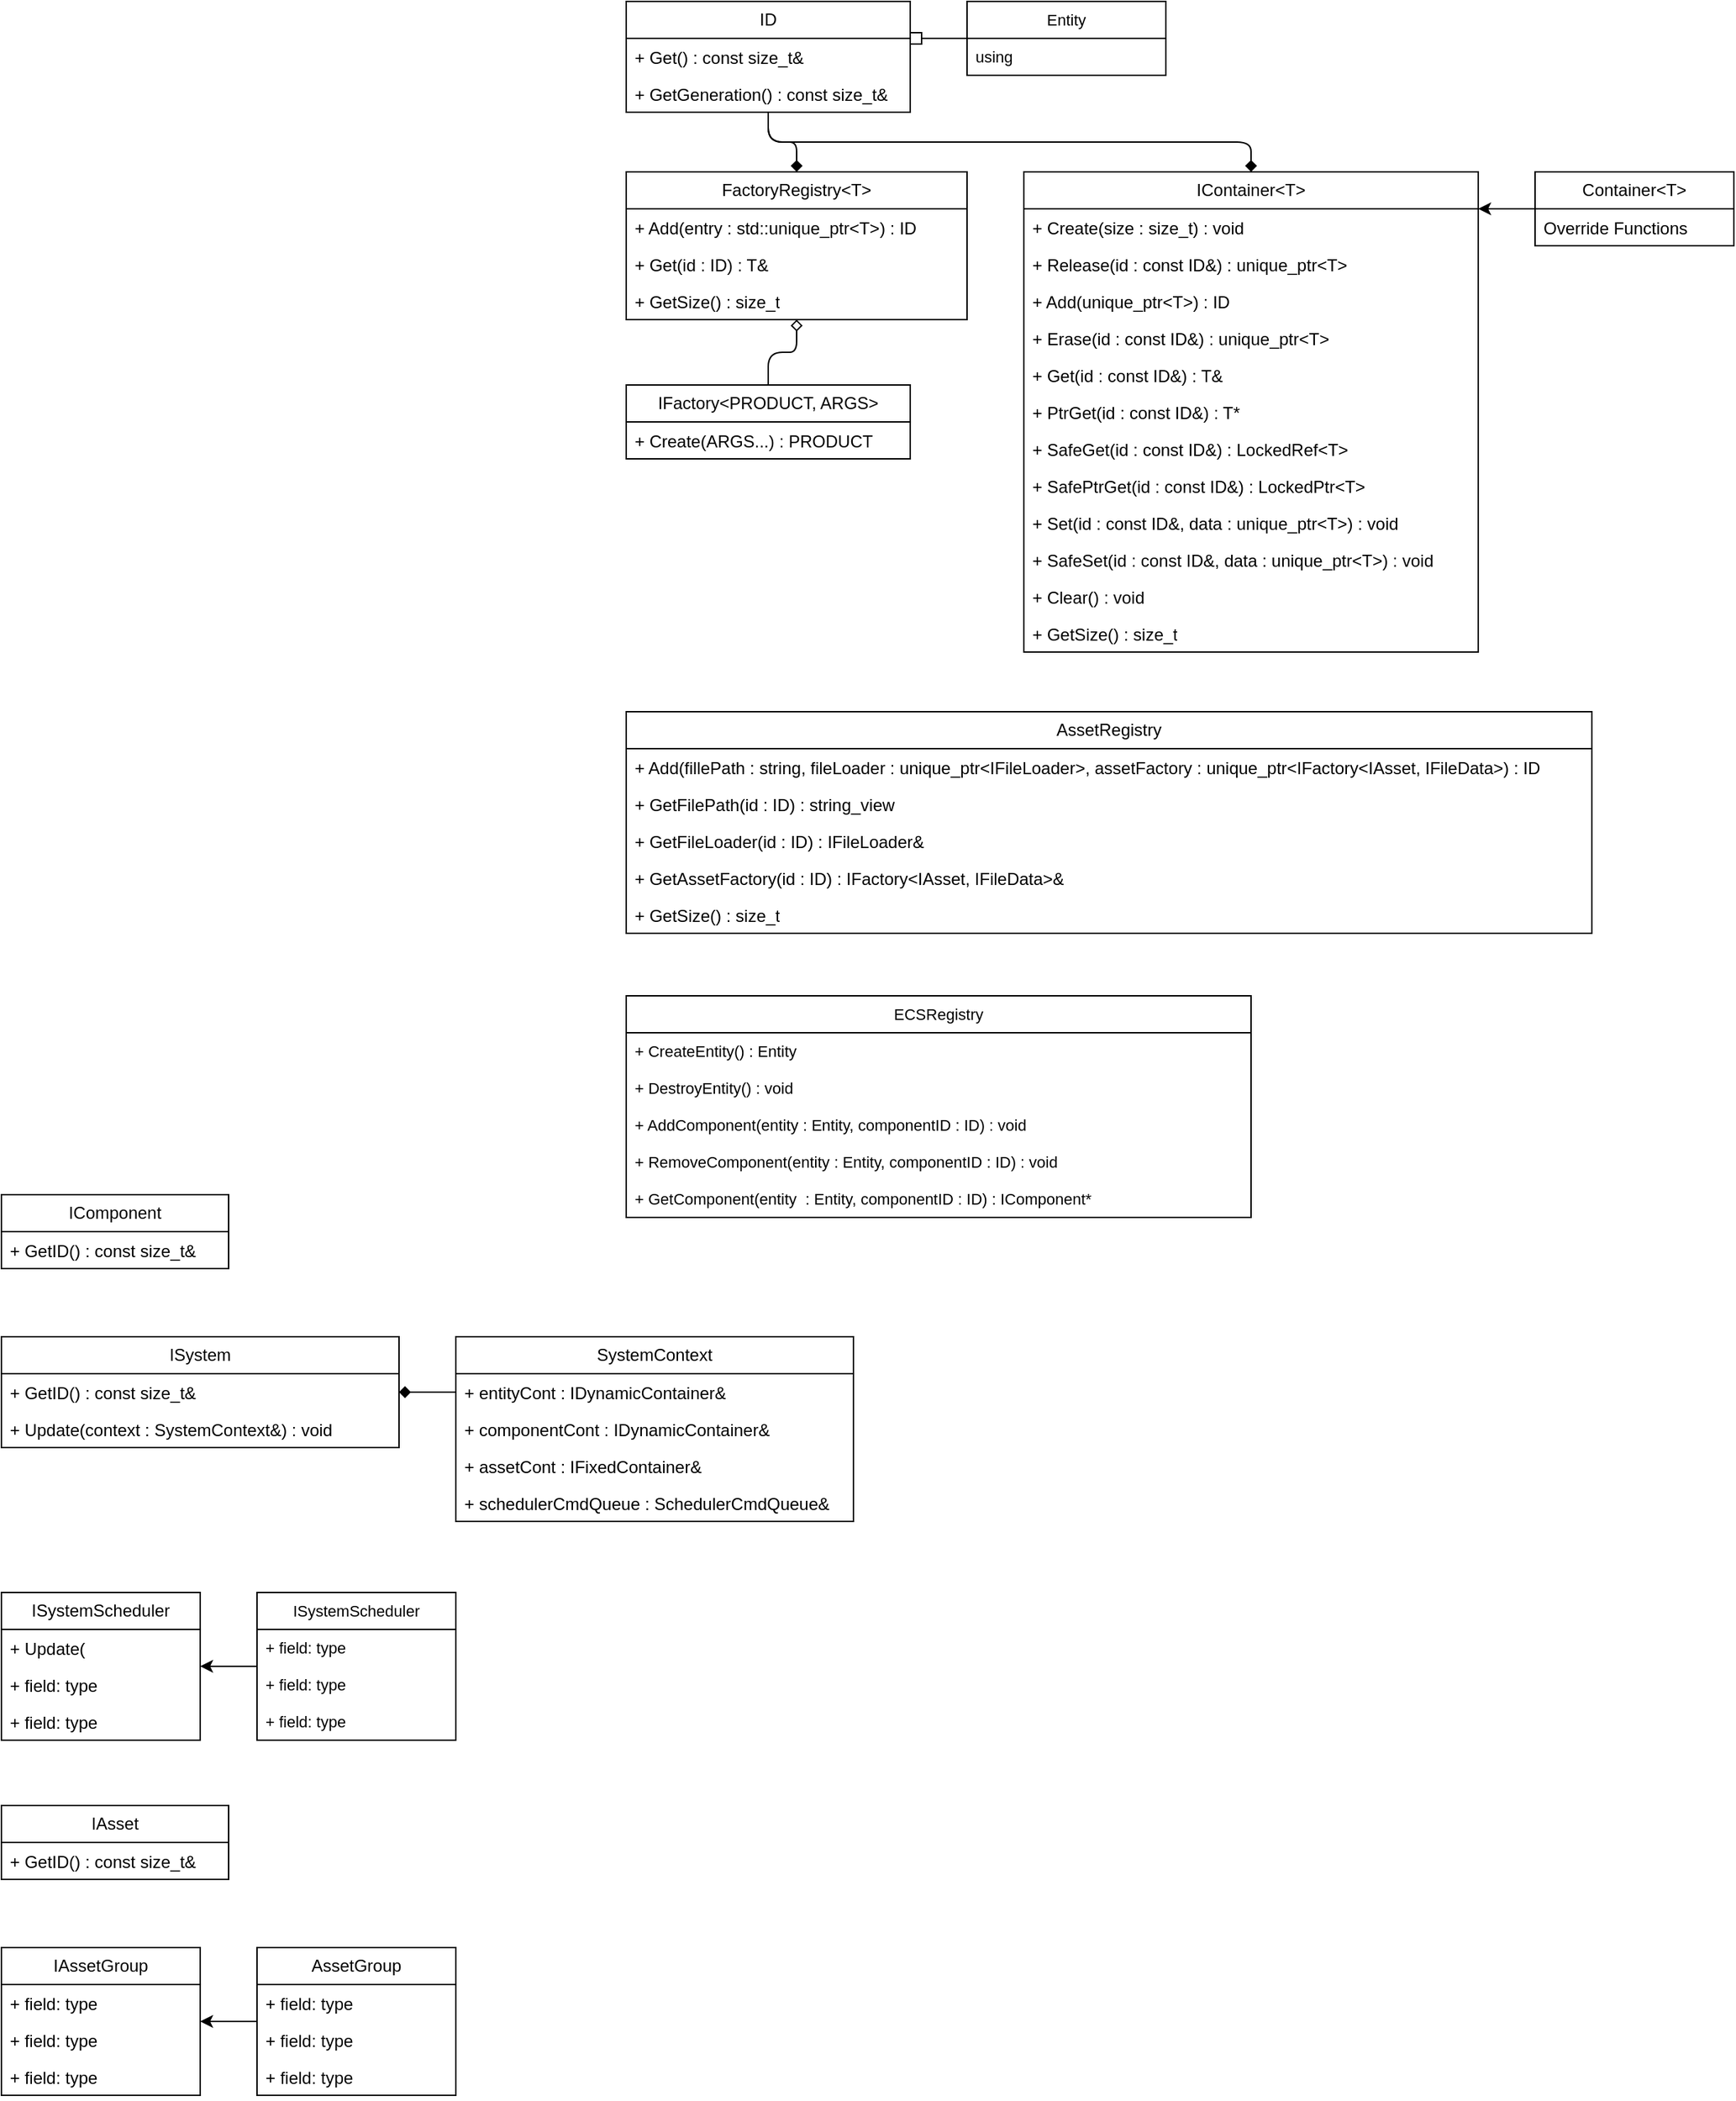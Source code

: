 ﻿<mxfile>
    <diagram id="rqhNHVHxu7mQpFLzxAB8" name="Relationships">
        <mxGraphModel dx="1114" dy="1445" grid="1" gridSize="10" guides="1" tooltips="1" connect="1" arrows="1" fold="1" page="0" pageScale="1" pageWidth="827" pageHeight="1169" math="0" shadow="0">
            <root>
                <mxCell id="0"/>
                <mxCell id="1" parent="0"/>
                <mxCell id="2" value="FactoryRegistry&amp;lt;T&amp;gt;" style="swimlane;fontStyle=0;childLayout=stackLayout;horizontal=1;startSize=26;fillColor=none;horizontalStack=0;resizeParent=1;resizeParentMax=0;resizeLast=0;collapsible=1;marginBottom=0;whiteSpace=wrap;html=1;" parent="1" vertex="1">
                    <mxGeometry x="520" y="-360" width="240" height="104" as="geometry"/>
                </mxCell>
                <mxCell id="4" value="+ Add(entry : std::unique_ptr&amp;lt;T&amp;gt;) : ID" style="text;strokeColor=none;fillColor=none;align=left;verticalAlign=top;spacingLeft=4;spacingRight=4;overflow=hidden;rotatable=0;points=[[0,0.5],[1,0.5]];portConstraint=eastwest;whiteSpace=wrap;html=1;" parent="2" vertex="1">
                    <mxGeometry y="26" width="240" height="26" as="geometry"/>
                </mxCell>
                <mxCell id="5" value="+ Get(id : ID) : T&amp;amp;" style="text;strokeColor=none;fillColor=none;align=left;verticalAlign=top;spacingLeft=4;spacingRight=4;overflow=hidden;rotatable=0;points=[[0,0.5],[1,0.5]];portConstraint=eastwest;whiteSpace=wrap;html=1;" parent="2" vertex="1">
                    <mxGeometry y="52" width="240" height="26" as="geometry"/>
                </mxCell>
                <mxCell id="55" value="+ GetSize() : size_t" style="text;strokeColor=none;fillColor=none;align=left;verticalAlign=top;spacingLeft=4;spacingRight=4;overflow=hidden;rotatable=0;points=[[0,0.5],[1,0.5]];portConstraint=eastwest;whiteSpace=wrap;html=1;" parent="2" vertex="1">
                    <mxGeometry y="78" width="240" height="26" as="geometry"/>
                </mxCell>
                <mxCell id="7" value="ISystemScheduler" style="swimlane;fontStyle=0;childLayout=stackLayout;horizontal=1;startSize=26;fillColor=none;horizontalStack=0;resizeParent=1;resizeParentMax=0;resizeLast=0;collapsible=1;marginBottom=0;whiteSpace=wrap;html=1;" parent="1" vertex="1">
                    <mxGeometry x="80" y="640" width="140" height="104" as="geometry"/>
                </mxCell>
                <mxCell id="8" value="+ Update(" style="text;strokeColor=none;fillColor=none;align=left;verticalAlign=top;spacingLeft=4;spacingRight=4;overflow=hidden;rotatable=0;points=[[0,0.5],[1,0.5]];portConstraint=eastwest;whiteSpace=wrap;html=1;" parent="7" vertex="1">
                    <mxGeometry y="26" width="140" height="26" as="geometry"/>
                </mxCell>
                <mxCell id="9" value="+ field: type" style="text;strokeColor=none;fillColor=none;align=left;verticalAlign=top;spacingLeft=4;spacingRight=4;overflow=hidden;rotatable=0;points=[[0,0.5],[1,0.5]];portConstraint=eastwest;whiteSpace=wrap;html=1;" parent="7" vertex="1">
                    <mxGeometry y="52" width="140" height="26" as="geometry"/>
                </mxCell>
                <mxCell id="10" value="+ field: type" style="text;strokeColor=none;fillColor=none;align=left;verticalAlign=top;spacingLeft=4;spacingRight=4;overflow=hidden;rotatable=0;points=[[0,0.5],[1,0.5]];portConstraint=eastwest;whiteSpace=wrap;html=1;" parent="7" vertex="1">
                    <mxGeometry y="78" width="140" height="26" as="geometry"/>
                </mxCell>
                <mxCell id="11" value="ISystem" style="swimlane;fontStyle=0;childLayout=stackLayout;horizontal=1;startSize=26;fillColor=none;horizontalStack=0;resizeParent=1;resizeParentMax=0;resizeLast=0;collapsible=1;marginBottom=0;whiteSpace=wrap;html=1;" parent="1" vertex="1">
                    <mxGeometry x="80" y="460" width="280" height="78" as="geometry"/>
                </mxCell>
                <mxCell id="12" value="+ GetID() : const size_t&amp;amp;" style="text;strokeColor=none;fillColor=none;align=left;verticalAlign=top;spacingLeft=4;spacingRight=4;overflow=hidden;rotatable=0;points=[[0,0.5],[1,0.5]];portConstraint=eastwest;whiteSpace=wrap;html=1;" parent="11" vertex="1">
                    <mxGeometry y="26" width="280" height="26" as="geometry"/>
                </mxCell>
                <mxCell id="14" value="+ Update(context : SystemContext&amp;amp;) : void" style="text;strokeColor=none;fillColor=none;align=left;verticalAlign=top;spacingLeft=4;spacingRight=4;overflow=hidden;rotatable=0;points=[[0,0.5],[1,0.5]];portConstraint=eastwest;whiteSpace=wrap;html=1;" parent="11" vertex="1">
                    <mxGeometry y="52" width="280" height="26" as="geometry"/>
                </mxCell>
                <mxCell id="19" value="IComponent" style="swimlane;fontStyle=0;childLayout=stackLayout;horizontal=1;startSize=26;fillColor=none;horizontalStack=0;resizeParent=1;resizeParentMax=0;resizeLast=0;collapsible=1;marginBottom=0;whiteSpace=wrap;html=1;" parent="1" vertex="1">
                    <mxGeometry x="80" y="360" width="160" height="52" as="geometry"/>
                </mxCell>
                <mxCell id="20" value="+ GetID() : const size_t&amp;amp;" style="text;strokeColor=none;fillColor=none;align=left;verticalAlign=top;spacingLeft=4;spacingRight=4;overflow=hidden;rotatable=0;points=[[0,0.5],[1,0.5]];portConstraint=eastwest;whiteSpace=wrap;html=1;" parent="19" vertex="1">
                    <mxGeometry y="26" width="160" height="26" as="geometry"/>
                </mxCell>
                <mxCell id="_G6ognDpRzYu16GwKHiT-56" style="edgeStyle=elbowEdgeStyle;shape=connector;rounded=1;elbow=vertical;html=1;strokeColor=default;align=center;verticalAlign=middle;fontFamily=Helvetica;fontSize=11;fontColor=default;labelBackgroundColor=default;endArrow=diamond;endFill=0;" parent="1" source="23" target="2" edge="1">
                    <mxGeometry relative="1" as="geometry"/>
                </mxCell>
                <mxCell id="23" value="IFactory&amp;lt;PRODUCT, ARGS&amp;gt;" style="swimlane;fontStyle=0;childLayout=stackLayout;horizontal=1;startSize=26;fillColor=none;horizontalStack=0;resizeParent=1;resizeParentMax=0;resizeLast=0;collapsible=1;marginBottom=0;whiteSpace=wrap;html=1;" parent="1" vertex="1">
                    <mxGeometry x="520" y="-210" width="200" height="52" as="geometry"/>
                </mxCell>
                <mxCell id="24" value="+ Create(ARGS...) : PRODUCT" style="text;strokeColor=none;fillColor=none;align=left;verticalAlign=top;spacingLeft=4;spacingRight=4;overflow=hidden;rotatable=0;points=[[0,0.5],[1,0.5]];portConstraint=eastwest;whiteSpace=wrap;html=1;" parent="23" vertex="1">
                    <mxGeometry y="26" width="200" height="26" as="geometry"/>
                </mxCell>
                <mxCell id="43" value="IAsset" style="swimlane;fontStyle=0;childLayout=stackLayout;horizontal=1;startSize=26;fillColor=none;horizontalStack=0;resizeParent=1;resizeParentMax=0;resizeLast=0;collapsible=1;marginBottom=0;whiteSpace=wrap;html=1;" parent="1" vertex="1">
                    <mxGeometry x="80" y="790" width="160" height="52" as="geometry"/>
                </mxCell>
                <mxCell id="46" value="+ GetID() : const size_t&amp;amp;" style="text;strokeColor=none;fillColor=none;align=left;verticalAlign=top;spacingLeft=4;spacingRight=4;overflow=hidden;rotatable=0;points=[[0,0.5],[1,0.5]];portConstraint=eastwest;whiteSpace=wrap;html=1;" parent="43" vertex="1">
                    <mxGeometry y="26" width="160" height="26" as="geometry"/>
                </mxCell>
                <mxCell id="_G6ognDpRzYu16GwKHiT-75" style="edgeStyle=elbowEdgeStyle;shape=connector;rounded=1;elbow=vertical;html=1;strokeColor=default;align=center;verticalAlign=middle;fontFamily=Helvetica;fontSize=11;fontColor=default;labelBackgroundColor=default;endArrow=classic;endFill=1;" parent="1" source="47" target="_G6ognDpRzYu16GwKHiT-69" edge="1">
                    <mxGeometry relative="1" as="geometry"/>
                </mxCell>
                <mxCell id="47" value="AssetGroup" style="swimlane;fontStyle=0;childLayout=stackLayout;horizontal=1;startSize=26;fillColor=none;horizontalStack=0;resizeParent=1;resizeParentMax=0;resizeLast=0;collapsible=1;marginBottom=0;whiteSpace=wrap;html=1;" parent="1" vertex="1">
                    <mxGeometry x="260" y="890" width="140" height="104" as="geometry"/>
                </mxCell>
                <mxCell id="48" value="+ field: type" style="text;strokeColor=none;fillColor=none;align=left;verticalAlign=top;spacingLeft=4;spacingRight=4;overflow=hidden;rotatable=0;points=[[0,0.5],[1,0.5]];portConstraint=eastwest;whiteSpace=wrap;html=1;" parent="47" vertex="1">
                    <mxGeometry y="26" width="140" height="26" as="geometry"/>
                </mxCell>
                <mxCell id="49" value="+ field: type" style="text;strokeColor=none;fillColor=none;align=left;verticalAlign=top;spacingLeft=4;spacingRight=4;overflow=hidden;rotatable=0;points=[[0,0.5],[1,0.5]];portConstraint=eastwest;whiteSpace=wrap;html=1;" parent="47" vertex="1">
                    <mxGeometry y="52" width="140" height="26" as="geometry"/>
                </mxCell>
                <mxCell id="50" value="+ field: type" style="text;strokeColor=none;fillColor=none;align=left;verticalAlign=top;spacingLeft=4;spacingRight=4;overflow=hidden;rotatable=0;points=[[0,0.5],[1,0.5]];portConstraint=eastwest;whiteSpace=wrap;html=1;" parent="47" vertex="1">
                    <mxGeometry y="78" width="140" height="26" as="geometry"/>
                </mxCell>
                <mxCell id="L9fzZ782v0B9ujaJPwqR-56" style="edgeStyle=elbowEdgeStyle;html=1;endArrow=diamond;endFill=1;elbow=vertical;" parent="1" source="56" target="L9fzZ782v0B9ujaJPwqR-86" edge="1">
                    <mxGeometry relative="1" as="geometry">
                        <mxPoint x="590" y="-376" as="sourcePoint"/>
                    </mxGeometry>
                </mxCell>
                <mxCell id="_G6ognDpRzYu16GwKHiT-57" style="edgeStyle=elbowEdgeStyle;shape=connector;rounded=1;elbow=vertical;html=1;strokeColor=default;align=center;verticalAlign=middle;fontFamily=Helvetica;fontSize=11;fontColor=default;labelBackgroundColor=default;endArrow=diamond;endFill=1;" parent="1" source="56" target="2" edge="1">
                    <mxGeometry relative="1" as="geometry">
                        <mxPoint x="520" y="-428" as="sourcePoint"/>
                    </mxGeometry>
                </mxCell>
                <mxCell id="L9fzZ782v0B9ujaJPwqR-86" value="IContainer&amp;lt;T&amp;gt;" style="swimlane;fontStyle=0;childLayout=stackLayout;horizontal=1;startSize=26;fillColor=none;horizontalStack=0;resizeParent=1;resizeParentMax=0;resizeLast=0;collapsible=1;marginBottom=0;whiteSpace=wrap;html=1;" parent="1" vertex="1">
                    <mxGeometry x="800" y="-360" width="320" height="338" as="geometry"/>
                </mxCell>
                <mxCell id="L9fzZ782v0B9ujaJPwqR-87" value="+ Create(size : size_t) : void" style="text;strokeColor=none;fillColor=none;align=left;verticalAlign=top;spacingLeft=4;spacingRight=4;overflow=hidden;rotatable=0;points=[[0,0.5],[1,0.5]];portConstraint=eastwest;whiteSpace=wrap;html=1;" parent="L9fzZ782v0B9ujaJPwqR-86" vertex="1">
                    <mxGeometry y="26" width="320" height="26" as="geometry"/>
                </mxCell>
                <mxCell id="72" value="+ Release(id : const ID&amp;amp;) : unique_ptr&amp;lt;T&amp;gt;" style="text;strokeColor=none;fillColor=none;align=left;verticalAlign=top;spacingLeft=4;spacingRight=4;overflow=hidden;rotatable=0;points=[[0,0.5],[1,0.5]];portConstraint=eastwest;whiteSpace=wrap;html=1;" parent="L9fzZ782v0B9ujaJPwqR-86" vertex="1">
                    <mxGeometry y="52" width="320" height="26" as="geometry"/>
                </mxCell>
                <mxCell id="119" value="+ Add(unique_ptr&amp;lt;T&amp;gt;) : ID" style="text;strokeColor=none;fillColor=none;align=left;verticalAlign=top;spacingLeft=4;spacingRight=4;overflow=hidden;rotatable=0;points=[[0,0.5],[1,0.5]];portConstraint=eastwest;whiteSpace=wrap;html=1;" vertex="1" parent="L9fzZ782v0B9ujaJPwqR-86">
                    <mxGeometry y="78" width="320" height="26" as="geometry"/>
                </mxCell>
                <mxCell id="120" value="+ Erase(id : const ID&amp;amp;) : unique_ptr&amp;lt;T&amp;gt;" style="text;strokeColor=none;fillColor=none;align=left;verticalAlign=top;spacingLeft=4;spacingRight=4;overflow=hidden;rotatable=0;points=[[0,0.5],[1,0.5]];portConstraint=eastwest;whiteSpace=wrap;html=1;" vertex="1" parent="L9fzZ782v0B9ujaJPwqR-86">
                    <mxGeometry y="104" width="320" height="26" as="geometry"/>
                </mxCell>
                <mxCell id="L9fzZ782v0B9ujaJPwqR-88" value="+ Get(id : const ID&amp;amp;) : T&amp;amp;" style="text;strokeColor=none;fillColor=none;align=left;verticalAlign=top;spacingLeft=4;spacingRight=4;overflow=hidden;rotatable=0;points=[[0,0.5],[1,0.5]];portConstraint=eastwest;whiteSpace=wrap;html=1;" parent="L9fzZ782v0B9ujaJPwqR-86" vertex="1">
                    <mxGeometry y="130" width="320" height="26" as="geometry"/>
                </mxCell>
                <mxCell id="L9fzZ782v0B9ujaJPwqR-89" value="+ PtrGet(id : const ID&amp;amp;) : T*" style="text;strokeColor=none;fillColor=none;align=left;verticalAlign=top;spacingLeft=4;spacingRight=4;overflow=hidden;rotatable=0;points=[[0,0.5],[1,0.5]];portConstraint=eastwest;whiteSpace=wrap;html=1;" parent="L9fzZ782v0B9ujaJPwqR-86" vertex="1">
                    <mxGeometry y="156" width="320" height="26" as="geometry"/>
                </mxCell>
                <mxCell id="68" value="+ SafeGet(id : const ID&amp;amp;) : LockedRef&amp;lt;T&amp;gt;" style="text;strokeColor=none;fillColor=none;align=left;verticalAlign=top;spacingLeft=4;spacingRight=4;overflow=hidden;rotatable=0;points=[[0,0.5],[1,0.5]];portConstraint=eastwest;whiteSpace=wrap;html=1;" parent="L9fzZ782v0B9ujaJPwqR-86" vertex="1">
                    <mxGeometry y="182" width="320" height="26" as="geometry"/>
                </mxCell>
                <mxCell id="69" value="+ SafePtrGet(id : const ID&amp;amp;) : LockedPtr&amp;lt;T&amp;gt;" style="text;strokeColor=none;fillColor=none;align=left;verticalAlign=top;spacingLeft=4;spacingRight=4;overflow=hidden;rotatable=0;points=[[0,0.5],[1,0.5]];portConstraint=eastwest;whiteSpace=wrap;html=1;" parent="L9fzZ782v0B9ujaJPwqR-86" vertex="1">
                    <mxGeometry y="208" width="320" height="26" as="geometry"/>
                </mxCell>
                <mxCell id="71" value="+ Set(id : const ID&amp;amp;, data : unique_ptr&amp;lt;T&amp;gt;) : void" style="text;strokeColor=none;fillColor=none;align=left;verticalAlign=top;spacingLeft=4;spacingRight=4;overflow=hidden;rotatable=0;points=[[0,0.5],[1,0.5]];portConstraint=eastwest;whiteSpace=wrap;html=1;" parent="L9fzZ782v0B9ujaJPwqR-86" vertex="1">
                    <mxGeometry y="234" width="320" height="26" as="geometry"/>
                </mxCell>
                <mxCell id="73" value="+ SafeSet(id : const ID&amp;amp;, data : unique_ptr&amp;lt;T&amp;gt;) : void" style="text;strokeColor=none;fillColor=none;align=left;verticalAlign=top;spacingLeft=4;spacingRight=4;overflow=hidden;rotatable=0;points=[[0,0.5],[1,0.5]];portConstraint=eastwest;whiteSpace=wrap;html=1;" parent="L9fzZ782v0B9ujaJPwqR-86" vertex="1">
                    <mxGeometry y="260" width="320" height="26" as="geometry"/>
                </mxCell>
                <mxCell id="121" value="+ Clear() : void" style="text;strokeColor=none;fillColor=none;align=left;verticalAlign=top;spacingLeft=4;spacingRight=4;overflow=hidden;rotatable=0;points=[[0,0.5],[1,0.5]];portConstraint=eastwest;whiteSpace=wrap;html=1;" vertex="1" parent="L9fzZ782v0B9ujaJPwqR-86">
                    <mxGeometry y="286" width="320" height="26" as="geometry"/>
                </mxCell>
                <mxCell id="134" value="+ GetSize() : size_t" style="text;strokeColor=none;fillColor=none;align=left;verticalAlign=top;spacingLeft=4;spacingRight=4;overflow=hidden;rotatable=0;points=[[0,0.5],[1,0.5]];portConstraint=eastwest;whiteSpace=wrap;html=1;" vertex="1" parent="L9fzZ782v0B9ujaJPwqR-86">
                    <mxGeometry y="312" width="320" height="26" as="geometry"/>
                </mxCell>
                <mxCell id="L9fzZ782v0B9ujaJPwqR-95" style="edgeStyle=elbowEdgeStyle;html=1;elbow=vertical;" parent="1" source="L9fzZ782v0B9ujaJPwqR-96" target="L9fzZ782v0B9ujaJPwqR-86" edge="1">
                    <mxGeometry relative="1" as="geometry"/>
                </mxCell>
                <mxCell id="L9fzZ782v0B9ujaJPwqR-96" value="Container&amp;lt;T&amp;gt;" style="swimlane;fontStyle=0;childLayout=stackLayout;horizontal=1;startSize=26;fillColor=none;horizontalStack=0;resizeParent=1;resizeParentMax=0;resizeLast=0;collapsible=1;marginBottom=0;whiteSpace=wrap;html=1;" parent="1" vertex="1">
                    <mxGeometry x="1160" y="-360" width="140" height="52" as="geometry"/>
                </mxCell>
                <mxCell id="L9fzZ782v0B9ujaJPwqR-97" value="Override Functions" style="text;strokeColor=none;fillColor=none;align=left;verticalAlign=top;spacingLeft=4;spacingRight=4;overflow=hidden;rotatable=0;points=[[0,0.5],[1,0.5]];portConstraint=eastwest;whiteSpace=wrap;html=1;" parent="L9fzZ782v0B9ujaJPwqR-96" vertex="1">
                    <mxGeometry y="26" width="140" height="26" as="geometry"/>
                </mxCell>
                <mxCell id="_G6ognDpRzYu16GwKHiT-68" style="edgeStyle=elbowEdgeStyle;shape=connector;rounded=1;elbow=vertical;html=1;strokeColor=default;align=center;verticalAlign=middle;fontFamily=Helvetica;fontSize=11;fontColor=default;labelBackgroundColor=default;endArrow=classic;endFill=1;" parent="1" source="_G6ognDpRzYu16GwKHiT-64" target="7" edge="1">
                    <mxGeometry relative="1" as="geometry"/>
                </mxCell>
                <mxCell id="_G6ognDpRzYu16GwKHiT-64" value="ISystemScheduler" style="swimlane;fontStyle=0;childLayout=stackLayout;horizontal=1;startSize=26;fillColor=none;horizontalStack=0;resizeParent=1;resizeParentMax=0;resizeLast=0;collapsible=1;marginBottom=0;whiteSpace=wrap;html=1;fontFamily=Helvetica;fontSize=11;fontColor=default;labelBackgroundColor=default;" parent="1" vertex="1">
                    <mxGeometry x="260" y="640" width="140" height="104" as="geometry"/>
                </mxCell>
                <mxCell id="_G6ognDpRzYu16GwKHiT-65" value="+ field: type" style="text;strokeColor=none;fillColor=none;align=left;verticalAlign=top;spacingLeft=4;spacingRight=4;overflow=hidden;rotatable=0;points=[[0,0.5],[1,0.5]];portConstraint=eastwest;whiteSpace=wrap;html=1;fontFamily=Helvetica;fontSize=11;fontColor=default;labelBackgroundColor=default;" parent="_G6ognDpRzYu16GwKHiT-64" vertex="1">
                    <mxGeometry y="26" width="140" height="26" as="geometry"/>
                </mxCell>
                <mxCell id="_G6ognDpRzYu16GwKHiT-66" value="+ field: type" style="text;strokeColor=none;fillColor=none;align=left;verticalAlign=top;spacingLeft=4;spacingRight=4;overflow=hidden;rotatable=0;points=[[0,0.5],[1,0.5]];portConstraint=eastwest;whiteSpace=wrap;html=1;fontFamily=Helvetica;fontSize=11;fontColor=default;labelBackgroundColor=default;" parent="_G6ognDpRzYu16GwKHiT-64" vertex="1">
                    <mxGeometry y="52" width="140" height="26" as="geometry"/>
                </mxCell>
                <mxCell id="_G6ognDpRzYu16GwKHiT-67" value="+ field: type" style="text;strokeColor=none;fillColor=none;align=left;verticalAlign=top;spacingLeft=4;spacingRight=4;overflow=hidden;rotatable=0;points=[[0,0.5],[1,0.5]];portConstraint=eastwest;whiteSpace=wrap;html=1;fontFamily=Helvetica;fontSize=11;fontColor=default;labelBackgroundColor=default;" parent="_G6ognDpRzYu16GwKHiT-64" vertex="1">
                    <mxGeometry y="78" width="140" height="26" as="geometry"/>
                </mxCell>
                <mxCell id="_G6ognDpRzYu16GwKHiT-69" value="IAssetGroup" style="swimlane;fontStyle=0;childLayout=stackLayout;horizontal=1;startSize=26;fillColor=none;horizontalStack=0;resizeParent=1;resizeParentMax=0;resizeLast=0;collapsible=1;marginBottom=0;whiteSpace=wrap;html=1;" parent="1" vertex="1">
                    <mxGeometry x="80" y="890" width="140" height="104" as="geometry"/>
                </mxCell>
                <mxCell id="_G6ognDpRzYu16GwKHiT-70" value="+ field: type" style="text;strokeColor=none;fillColor=none;align=left;verticalAlign=top;spacingLeft=4;spacingRight=4;overflow=hidden;rotatable=0;points=[[0,0.5],[1,0.5]];portConstraint=eastwest;whiteSpace=wrap;html=1;" parent="_G6ognDpRzYu16GwKHiT-69" vertex="1">
                    <mxGeometry y="26" width="140" height="26" as="geometry"/>
                </mxCell>
                <mxCell id="_G6ognDpRzYu16GwKHiT-71" value="+ field: type" style="text;strokeColor=none;fillColor=none;align=left;verticalAlign=top;spacingLeft=4;spacingRight=4;overflow=hidden;rotatable=0;points=[[0,0.5],[1,0.5]];portConstraint=eastwest;whiteSpace=wrap;html=1;" parent="_G6ognDpRzYu16GwKHiT-69" vertex="1">
                    <mxGeometry y="52" width="140" height="26" as="geometry"/>
                </mxCell>
                <mxCell id="_G6ognDpRzYu16GwKHiT-72" value="+ field: type" style="text;strokeColor=none;fillColor=none;align=left;verticalAlign=top;spacingLeft=4;spacingRight=4;overflow=hidden;rotatable=0;points=[[0,0.5],[1,0.5]];portConstraint=eastwest;whiteSpace=wrap;html=1;" parent="_G6ognDpRzYu16GwKHiT-69" vertex="1">
                    <mxGeometry y="78" width="140" height="26" as="geometry"/>
                </mxCell>
                <mxCell id="56" value="ID" style="swimlane;fontStyle=0;childLayout=stackLayout;horizontal=1;startSize=26;fillColor=none;horizontalStack=0;resizeParent=1;resizeParentMax=0;resizeLast=0;collapsible=1;marginBottom=0;whiteSpace=wrap;html=1;" parent="1" vertex="1">
                    <mxGeometry x="520" y="-480" width="200" height="78" as="geometry"/>
                </mxCell>
                <mxCell id="57" value="+ Get() : const size_t&amp;amp;" style="text;strokeColor=none;fillColor=none;align=left;verticalAlign=top;spacingLeft=4;spacingRight=4;overflow=hidden;rotatable=0;points=[[0,0.5],[1,0.5]];portConstraint=eastwest;whiteSpace=wrap;html=1;" parent="56" vertex="1">
                    <mxGeometry y="26" width="200" height="26" as="geometry"/>
                </mxCell>
                <mxCell id="116" value="+ GetGeneration() : const size_t&amp;amp;" style="text;strokeColor=none;fillColor=none;align=left;verticalAlign=top;spacingLeft=4;spacingRight=4;overflow=hidden;rotatable=0;points=[[0,0.5],[1,0.5]];portConstraint=eastwest;whiteSpace=wrap;html=1;" vertex="1" parent="56">
                    <mxGeometry y="52" width="200" height="26" as="geometry"/>
                </mxCell>
                <mxCell id="97" style="edgeStyle=elbowEdgeStyle;html=1;elbow=vertical;endArrow=diamond;endFill=1;" parent="1" source="92" target="11" edge="1">
                    <mxGeometry relative="1" as="geometry"/>
                </mxCell>
                <mxCell id="92" value="SystemContext" style="swimlane;fontStyle=0;childLayout=stackLayout;horizontal=1;startSize=26;fillColor=none;horizontalStack=0;resizeParent=1;resizeParentMax=0;resizeLast=0;collapsible=1;marginBottom=0;whiteSpace=wrap;html=1;" parent="1" vertex="1">
                    <mxGeometry x="400" y="460" width="280" height="130" as="geometry"/>
                </mxCell>
                <mxCell id="93" value="+ entityCont : IDynamicContainer&amp;amp;" style="text;strokeColor=none;fillColor=none;align=left;verticalAlign=top;spacingLeft=4;spacingRight=4;overflow=hidden;rotatable=0;points=[[0,0.5],[1,0.5]];portConstraint=eastwest;whiteSpace=wrap;html=1;" parent="92" vertex="1">
                    <mxGeometry y="26" width="280" height="26" as="geometry"/>
                </mxCell>
                <mxCell id="94" value="+ componentCont : IDynamicContainer&amp;amp;" style="text;strokeColor=none;fillColor=none;align=left;verticalAlign=top;spacingLeft=4;spacingRight=4;overflow=hidden;rotatable=0;points=[[0,0.5],[1,0.5]];portConstraint=eastwest;whiteSpace=wrap;html=1;" parent="92" vertex="1">
                    <mxGeometry y="52" width="280" height="26" as="geometry"/>
                </mxCell>
                <mxCell id="95" value="+ assetCont : IFixedContainer&amp;amp;" style="text;strokeColor=none;fillColor=none;align=left;verticalAlign=top;spacingLeft=4;spacingRight=4;overflow=hidden;rotatable=0;points=[[0,0.5],[1,0.5]];portConstraint=eastwest;whiteSpace=wrap;html=1;" parent="92" vertex="1">
                    <mxGeometry y="78" width="280" height="26" as="geometry"/>
                </mxCell>
                <mxCell id="96" value="+ schedulerCmdQueue : SchedulerCmdQueue&amp;amp;" style="text;strokeColor=none;fillColor=none;align=left;verticalAlign=top;spacingLeft=4;spacingRight=4;overflow=hidden;rotatable=0;points=[[0,0.5],[1,0.5]];portConstraint=eastwest;whiteSpace=wrap;html=1;" parent="92" vertex="1">
                    <mxGeometry y="104" width="280" height="26" as="geometry"/>
                </mxCell>
                <mxCell id="103" value="ECSRegistry" style="swimlane;fontStyle=0;childLayout=stackLayout;horizontal=1;startSize=26;fillColor=none;horizontalStack=0;resizeParent=1;resizeParentMax=0;resizeLast=0;collapsible=1;marginBottom=0;whiteSpace=wrap;html=1;fontFamily=Helvetica;fontSize=11;fontColor=default;labelBackgroundColor=default;" parent="1" vertex="1">
                    <mxGeometry x="520" y="220" width="440" height="156" as="geometry"/>
                </mxCell>
                <mxCell id="104" value="+ CreateEntity() : Entity" style="text;strokeColor=none;fillColor=none;align=left;verticalAlign=top;spacingLeft=4;spacingRight=4;overflow=hidden;rotatable=0;points=[[0,0.5],[1,0.5]];portConstraint=eastwest;whiteSpace=wrap;html=1;fontFamily=Helvetica;fontSize=11;fontColor=default;labelBackgroundColor=default;" parent="103" vertex="1">
                    <mxGeometry y="26" width="440" height="26" as="geometry"/>
                </mxCell>
                <mxCell id="152" value="+ DestroyEntity() : void" style="text;strokeColor=none;fillColor=none;align=left;verticalAlign=top;spacingLeft=4;spacingRight=4;overflow=hidden;rotatable=0;points=[[0,0.5],[1,0.5]];portConstraint=eastwest;whiteSpace=wrap;html=1;fontFamily=Helvetica;fontSize=11;fontColor=default;labelBackgroundColor=default;" vertex="1" parent="103">
                    <mxGeometry y="52" width="440" height="26" as="geometry"/>
                </mxCell>
                <mxCell id="105" value="+ AddComponent(entity : Entity, componentID : ID) : void" style="text;strokeColor=none;fillColor=none;align=left;verticalAlign=top;spacingLeft=4;spacingRight=4;overflow=hidden;rotatable=0;points=[[0,0.5],[1,0.5]];portConstraint=eastwest;whiteSpace=wrap;html=1;fontFamily=Helvetica;fontSize=11;fontColor=default;labelBackgroundColor=default;" parent="103" vertex="1">
                    <mxGeometry y="78" width="440" height="26" as="geometry"/>
                </mxCell>
                <mxCell id="106" value="+ RemoveComponent(entity : Entity, componentID : ID) : void" style="text;strokeColor=none;fillColor=none;align=left;verticalAlign=top;spacingLeft=4;spacingRight=4;overflow=hidden;rotatable=0;points=[[0,0.5],[1,0.5]];portConstraint=eastwest;whiteSpace=wrap;html=1;fontFamily=Helvetica;fontSize=11;fontColor=default;labelBackgroundColor=default;" parent="103" vertex="1">
                    <mxGeometry y="104" width="440" height="26" as="geometry"/>
                </mxCell>
                <mxCell id="157" value="+ GetComponent(entity&amp;nbsp; : Entity, componentID : ID) : IComponent*" style="text;strokeColor=none;fillColor=none;align=left;verticalAlign=top;spacingLeft=4;spacingRight=4;overflow=hidden;rotatable=0;points=[[0,0.5],[1,0.5]];portConstraint=eastwest;whiteSpace=wrap;html=1;fontFamily=Helvetica;fontSize=11;fontColor=default;labelBackgroundColor=default;" vertex="1" parent="103">
                    <mxGeometry y="130" width="440" height="26" as="geometry"/>
                </mxCell>
                <mxCell id="135" value="AssetRegistry" style="swimlane;fontStyle=0;childLayout=stackLayout;horizontal=1;startSize=26;fillColor=none;horizontalStack=0;resizeParent=1;resizeParentMax=0;resizeLast=0;collapsible=1;marginBottom=0;whiteSpace=wrap;html=1;" vertex="1" parent="1">
                    <mxGeometry x="520" y="20" width="680" height="156" as="geometry"/>
                </mxCell>
                <mxCell id="136" value="+ Add(fillePath : string, fileLoader : unique_ptr&amp;lt;IFileLoader&amp;gt;, assetFactory : unique_ptr&amp;lt;IFactory&amp;lt;IAsset, IFileData&amp;gt;) : ID" style="text;strokeColor=none;fillColor=none;align=left;verticalAlign=top;spacingLeft=4;spacingRight=4;overflow=hidden;rotatable=0;points=[[0,0.5],[1,0.5]];portConstraint=eastwest;whiteSpace=wrap;html=1;" vertex="1" parent="135">
                    <mxGeometry y="26" width="680" height="26" as="geometry"/>
                </mxCell>
                <mxCell id="137" value="+ GetFilePath(id : ID) : string_view" style="text;strokeColor=none;fillColor=none;align=left;verticalAlign=top;spacingLeft=4;spacingRight=4;overflow=hidden;rotatable=0;points=[[0,0.5],[1,0.5]];portConstraint=eastwest;whiteSpace=wrap;html=1;" vertex="1" parent="135">
                    <mxGeometry y="52" width="680" height="26" as="geometry"/>
                </mxCell>
                <mxCell id="140" value="+ GetFileLoader(id : ID) : IFileLoader&amp;amp;" style="text;strokeColor=none;fillColor=none;align=left;verticalAlign=top;spacingLeft=4;spacingRight=4;overflow=hidden;rotatable=0;points=[[0,0.5],[1,0.5]];portConstraint=eastwest;whiteSpace=wrap;html=1;" vertex="1" parent="135">
                    <mxGeometry y="78" width="680" height="26" as="geometry"/>
                </mxCell>
                <mxCell id="141" value="+ GetAssetFactory(id : ID) : IFactory&amp;lt;IAsset, IFileData&amp;gt;&amp;amp;" style="text;strokeColor=none;fillColor=none;align=left;verticalAlign=top;spacingLeft=4;spacingRight=4;overflow=hidden;rotatable=0;points=[[0,0.5],[1,0.5]];portConstraint=eastwest;whiteSpace=wrap;html=1;" vertex="1" parent="135">
                    <mxGeometry y="104" width="680" height="26" as="geometry"/>
                </mxCell>
                <mxCell id="142" value="+ GetSize() : size_t" style="text;strokeColor=none;fillColor=none;align=left;verticalAlign=top;spacingLeft=4;spacingRight=4;overflow=hidden;rotatable=0;points=[[0,0.5],[1,0.5]];portConstraint=eastwest;whiteSpace=wrap;html=1;" vertex="1" parent="135">
                    <mxGeometry y="130" width="680" height="26" as="geometry"/>
                </mxCell>
                <mxCell id="151" style="edgeStyle=elbowEdgeStyle;shape=connector;rounded=1;elbow=vertical;html=1;strokeColor=default;align=center;verticalAlign=middle;fontFamily=Helvetica;fontSize=11;fontColor=default;labelBackgroundColor=default;endArrow=box;endFill=0;" edge="1" parent="1" source="147" target="56">
                    <mxGeometry relative="1" as="geometry"/>
                </mxCell>
                <mxCell id="147" value="Entity" style="swimlane;fontStyle=0;childLayout=stackLayout;horizontal=1;startSize=26;fillColor=none;horizontalStack=0;resizeParent=1;resizeParentMax=0;resizeLast=0;collapsible=1;marginBottom=0;whiteSpace=wrap;html=1;fontFamily=Helvetica;fontSize=11;fontColor=default;labelBackgroundColor=default;" vertex="1" parent="1">
                    <mxGeometry x="760" y="-480" width="140" height="52" as="geometry"/>
                </mxCell>
                <mxCell id="150" value="using" style="text;strokeColor=none;fillColor=none;align=left;verticalAlign=top;spacingLeft=4;spacingRight=4;overflow=hidden;rotatable=0;points=[[0,0.5],[1,0.5]];portConstraint=eastwest;whiteSpace=wrap;html=1;fontFamily=Helvetica;fontSize=11;fontColor=default;labelBackgroundColor=default;" vertex="1" parent="147">
                    <mxGeometry y="26" width="140" height="26" as="geometry"/>
                </mxCell>
            </root>
        </mxGraphModel>
    </diagram>
</mxfile>